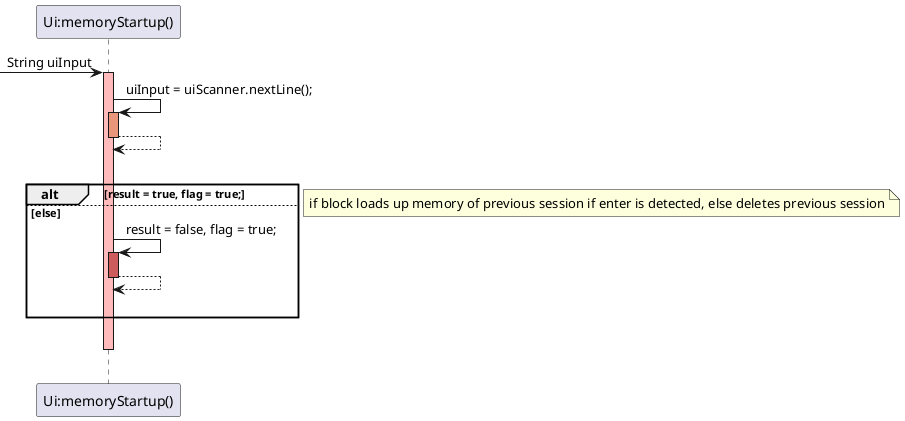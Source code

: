 @startuml
'https://plantuml.com/sequence-diagram
hide circle
skinparam classAttributeIconSize 0

participant "Ui:memoryStartup()"

->"Ui:memoryStartup()" :String uiInput
activate "Ui:memoryStartup()" #FFBBBB

"Ui:memoryStartup()" -> "Ui:memoryStartup()" : uiInput = uiScanner.nextLine();
activate "Ui:memoryStartup()" #DarkSalmon
return
|||
alt  result = true, flag = true;
else else
"Ui:memoryStartup()"->"Ui:memoryStartup()" : result = false, flag = true;
activate "Ui:memoryStartup()" #IndianRed
return
|||
end
note left: if block loads up memory of previous session if enter is detected, else deletes previous session
|||
deactivate "Ui:memoryStartup()"
|||

@enduml